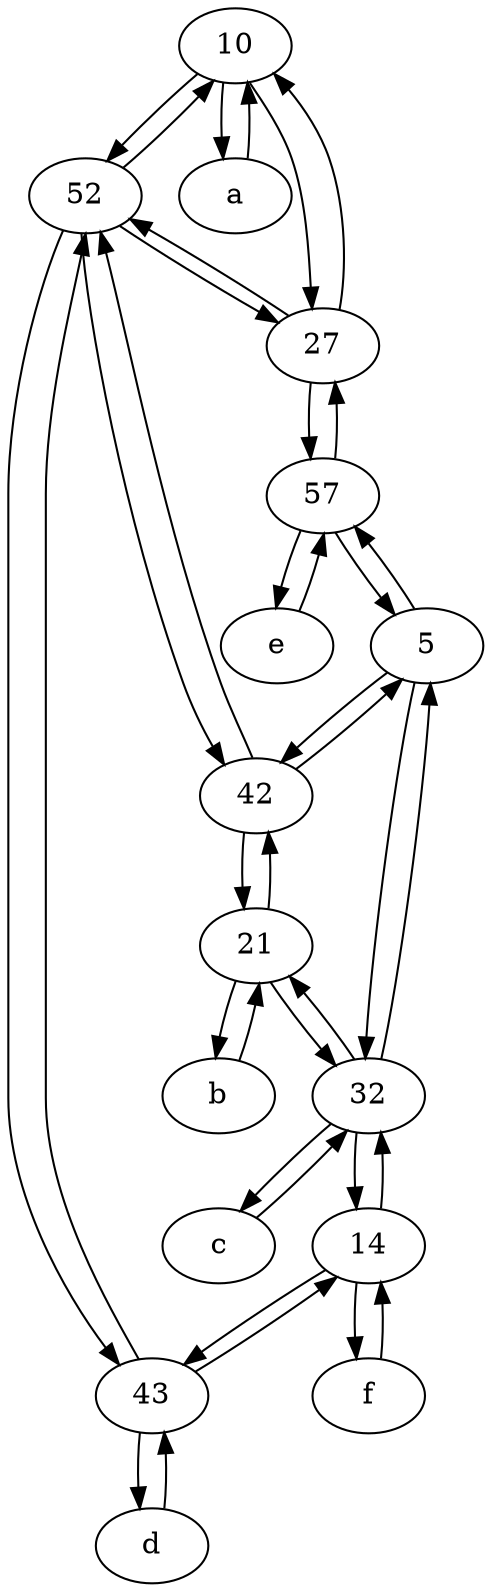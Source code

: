 digraph  {
	10;
	52;
	d [pos="20,30!"];
	b [pos="50,20!"];
	14;
	42;
	e [pos="30,50!"];
	c [pos="20,10!"];
	57;
	43;
	21;
	5;
	a [pos="40,10!"];
	f [pos="15,45!"];
	32;
	27;
	42 -> 21;
	42 -> 5;
	57 -> 27;
	21 -> 42;
	42 -> 52;
	32 -> 5;
	d -> 43;
	32 -> 21;
	c -> 32;
	5 -> 42;
	e -> 57;
	57 -> 5;
	52 -> 43;
	52 -> 10;
	32 -> c;
	5 -> 32;
	10 -> 27;
	14 -> 32;
	27 -> 10;
	43 -> 52;
	27 -> 57;
	10 -> 52;
	a -> 10;
	43 -> 14;
	14 -> 43;
	10 -> a;
	b -> 21;
	21 -> b;
	32 -> 14;
	52 -> 42;
	5 -> 57;
	27 -> 52;
	43 -> d;
	52 -> 27;
	14 -> f;
	f -> 14;
	57 -> e;
	21 -> 32;

	}
